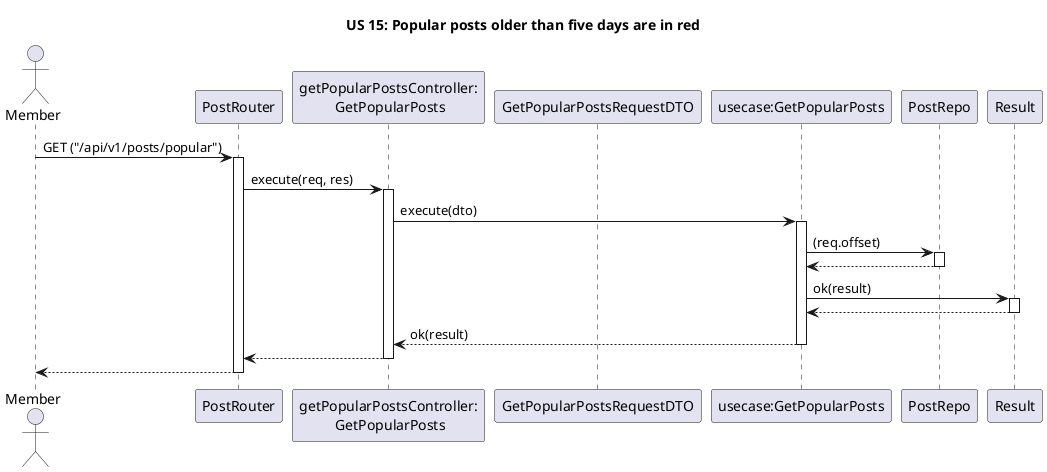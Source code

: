 @startuml us015_simplified

title US 15: Popular posts older than five days are in red

actor Member
participant PostRouter
participant "getPopularPostsController:\n GetPopularPosts" as GetPopularPostsController
participant GetPopularPostsRequestDTO
participant "usecase:GetPopularPosts" as GetPopularPosts
participant PostRepo
participant Result

Member -> PostRouter: GET ("/api/v1/posts/popular")
activate PostRouter

PostRouter -> GetPopularPostsController: execute(req, res)
activate GetPopularPostsController

GetPopularPostsController -> GetPopularPosts: execute(dto)
activate GetPopularPosts

GetPopularPosts -> PostRepo: (req.offset)
activate PostRepo

PostRepo --> GetPopularPosts
deactivate PostRepo

GetPopularPosts -> Result: ok(result)
activate Result

Result --> GetPopularPosts
deactivate Result

GetPopularPosts --> GetPopularPostsController: ok(result)
deactivate GetPopularPosts

GetPopularPostsController --> PostRouter
deactivate GetPopularPostsController

PostRouter --> Member
deactivate PostRouter
deactivate Member

@enduml
